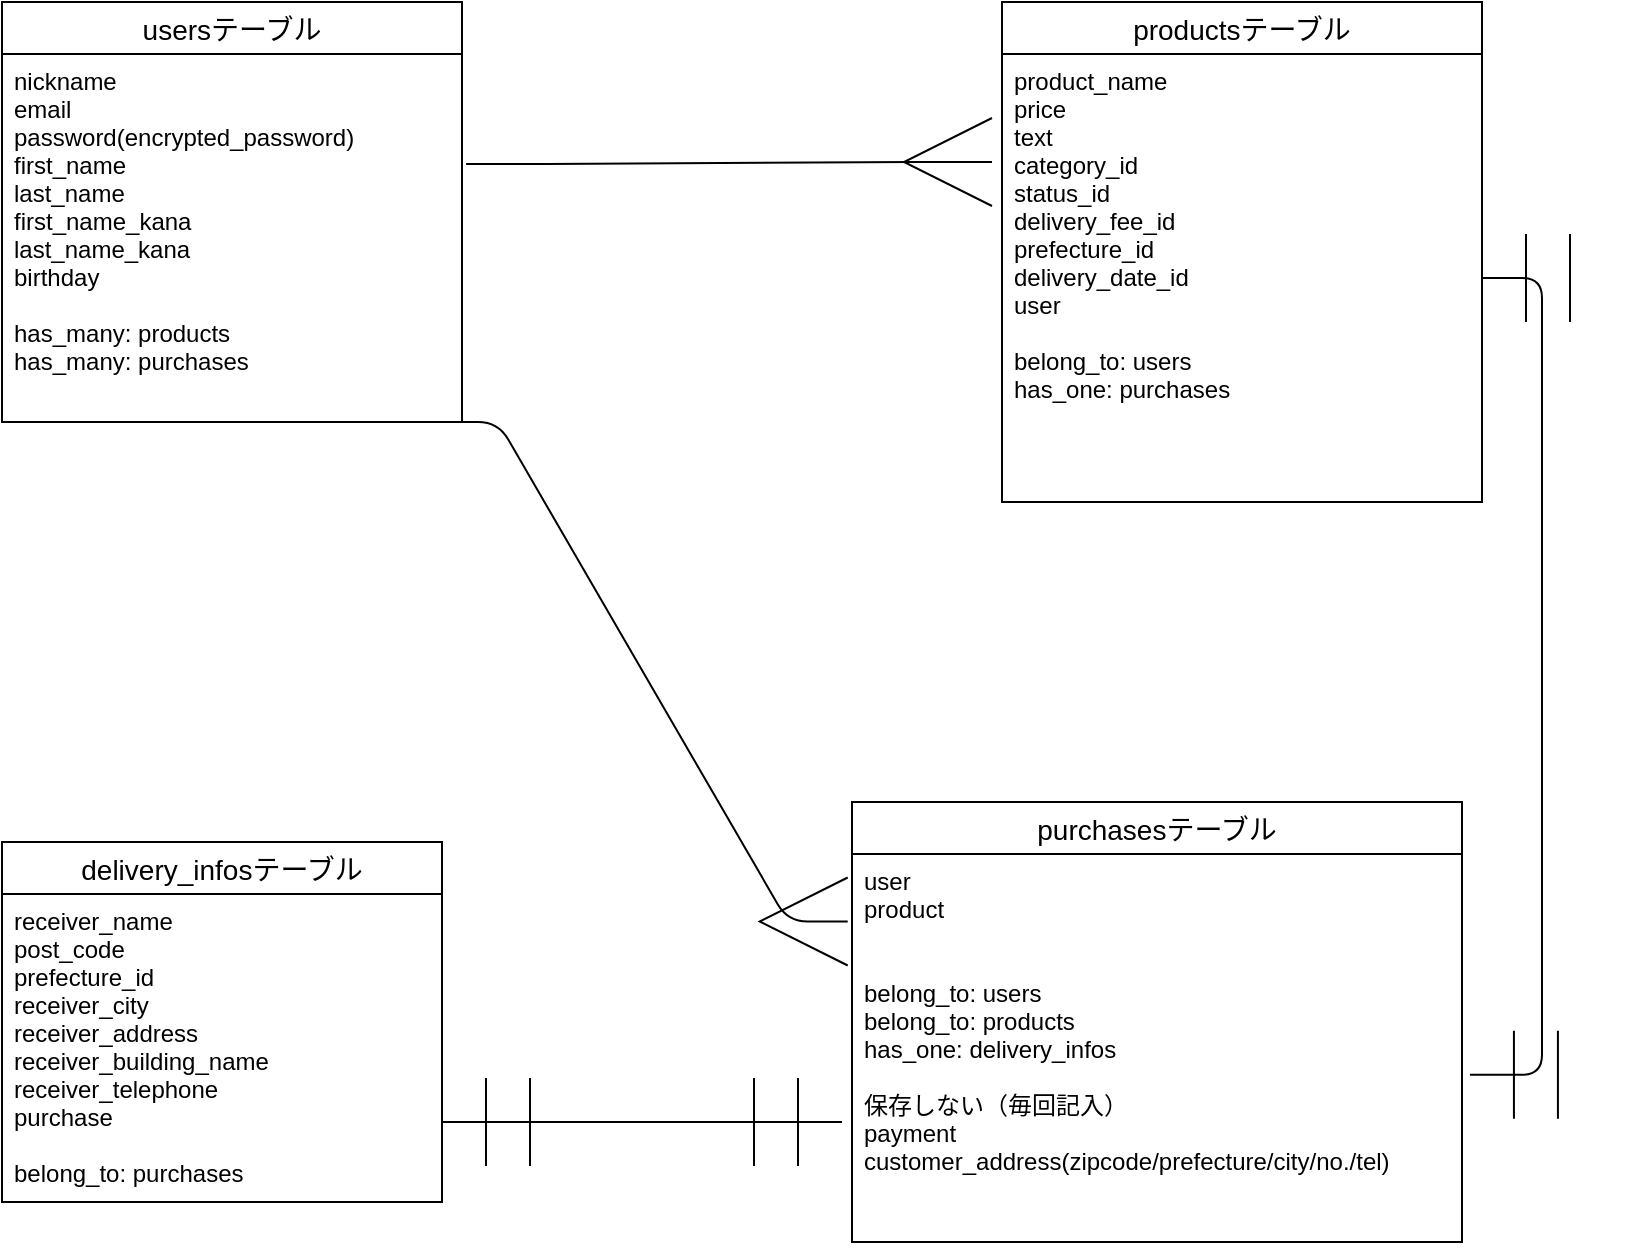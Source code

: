<mxfile>
    <diagram id="J4lHPqqyv-jxHkiEatdg" name="ページ1">
        <mxGraphModel dx="836" dy="618" grid="1" gridSize="10" guides="1" tooltips="1" connect="1" arrows="1" fold="1" page="1" pageScale="1" pageWidth="3300" pageHeight="4681" math="0" shadow="0">
            <root>
                <mxCell id="0"/>
                <mxCell id="1" parent="0"/>
                <mxCell id="3" value="usersテーブル" style="swimlane;fontStyle=0;childLayout=stackLayout;horizontal=1;startSize=26;horizontalStack=0;resizeParent=1;resizeParentMax=0;resizeLast=0;collapsible=1;marginBottom=0;align=center;fontSize=14;direction=east;" parent="1" vertex="1">
                    <mxGeometry x="100" y="40" width="230" height="210" as="geometry">
                        <mxRectangle x="100" y="40" width="120" height="26" as="alternateBounds"/>
                    </mxGeometry>
                </mxCell>
                <mxCell id="4" value="nickname&#10;email&#10;password(encrypted_password)&#10;first_name&#10;last_name&#10;first_name_kana&#10;last_name_kana&#10;birthday&#10;&#10;has_many: products&#10;has_many: purchases&#10;" style="text;strokeColor=none;fillColor=none;spacingLeft=4;spacingRight=4;overflow=hidden;rotatable=0;points=[[0,0.5],[1,0.5]];portConstraint=eastwest;fontSize=12;" parent="3" vertex="1">
                    <mxGeometry y="26" width="230" height="184" as="geometry"/>
                </mxCell>
                <mxCell id="302" value="productsテーブル" style="swimlane;fontStyle=0;childLayout=stackLayout;horizontal=1;startSize=26;horizontalStack=0;resizeParent=1;resizeParentMax=0;resizeLast=0;collapsible=1;marginBottom=0;align=center;fontSize=14;" parent="1" vertex="1">
                    <mxGeometry x="600" y="40" width="240" height="250" as="geometry"/>
                </mxCell>
                <mxCell id="303" value="product_name&#10;price&#10;text&#10;category_id&#10;status_id&#10;delivery_fee_id&#10;prefecture_id&#10;delivery_date_id&#10;user&#10;&#10;belong_to: users&#10;has_one: purchases" style="text;strokeColor=none;fillColor=none;spacingLeft=4;spacingRight=4;overflow=hidden;rotatable=0;points=[[0,0.5],[1,0.5]];portConstraint=eastwest;fontSize=12;" parent="302" vertex="1">
                    <mxGeometry y="26" width="240" height="224" as="geometry"/>
                </mxCell>
                <mxCell id="309" value="" style="edgeStyle=entityRelationEdgeStyle;fontSize=12;html=1;endArrow=ERmany;startSize=42;endSize=42;exitX=1.009;exitY=0.299;exitDx=0;exitDy=0;exitPerimeter=0;" parent="1" source="4" edge="1">
                    <mxGeometry width="100" height="100" relative="1" as="geometry">
                        <mxPoint x="340" y="120" as="sourcePoint"/>
                        <mxPoint x="595" y="120" as="targetPoint"/>
                    </mxGeometry>
                </mxCell>
                <mxCell id="310" value="purchasesテーブル" style="swimlane;fontStyle=0;childLayout=stackLayout;horizontal=1;startSize=26;horizontalStack=0;resizeParent=1;resizeParentMax=0;resizeLast=0;collapsible=1;marginBottom=0;align=center;fontSize=14;" parent="1" vertex="1">
                    <mxGeometry x="525" y="440" width="305" height="220" as="geometry"/>
                </mxCell>
                <mxCell id="311" value="user&#10;product&#10;&#10;&#10;belong_to: users&#10;belong_to: products&#10;has_one: delivery_infos&#10;&#10;保存しない（毎回記入）&#10;payment&#10;customer_address(zipcode/prefecture/city/no./tel)" style="text;strokeColor=none;fillColor=none;spacingLeft=4;spacingRight=4;overflow=hidden;rotatable=0;points=[[0,0.5],[1,0.5]];portConstraint=eastwest;fontSize=12;" parent="310" vertex="1">
                    <mxGeometry y="26" width="305" height="194" as="geometry"/>
                </mxCell>
                <mxCell id="316" value="delivery_infosテーブル" style="swimlane;fontStyle=0;childLayout=stackLayout;horizontal=1;startSize=26;horizontalStack=0;resizeParent=1;resizeParentMax=0;resizeLast=0;collapsible=1;marginBottom=0;align=center;fontSize=14;" parent="1" vertex="1">
                    <mxGeometry x="100" y="460" width="220" height="180" as="geometry"/>
                </mxCell>
                <mxCell id="317" value="receiver_name&#10;post_code&#10;prefecture_id&#10;receiver_city&#10;receiver_address&#10;receiver_building_name&#10;receiver_telephone&#10;purchase&#10;&#10;belong_to: purchases" style="text;strokeColor=none;fillColor=none;spacingLeft=4;spacingRight=4;overflow=hidden;rotatable=0;points=[[0,0.5],[1,0.5]];portConstraint=eastwest;fontSize=12;" parent="316" vertex="1">
                    <mxGeometry y="26" width="220" height="154" as="geometry"/>
                </mxCell>
                <mxCell id="320" value="" style="edgeStyle=entityRelationEdgeStyle;fontSize=12;html=1;endArrow=ERmany;startSize=42;endSize=42;entryX=-0.007;entryY=0.174;entryDx=0;entryDy=0;entryPerimeter=0;exitX=0.948;exitY=1;exitDx=0;exitDy=0;exitPerimeter=0;" parent="1" source="4" target="311" edge="1">
                    <mxGeometry width="100" height="100" relative="1" as="geometry">
                        <mxPoint x="270" y="200" as="sourcePoint"/>
                        <mxPoint x="370" y="100" as="targetPoint"/>
                    </mxGeometry>
                </mxCell>
                <mxCell id="321" value="" style="edgeStyle=entityRelationEdgeStyle;fontSize=12;html=1;endArrow=ERmandOne;startArrow=ERmandOne;startSize=42;endSize=42;exitX=1.013;exitY=0.569;exitDx=0;exitDy=0;exitPerimeter=0;" parent="1" source="311" target="303" edge="1">
                    <mxGeometry width="100" height="100" relative="1" as="geometry">
                        <mxPoint x="910" y="538" as="sourcePoint"/>
                        <mxPoint x="910" y="173" as="targetPoint"/>
                    </mxGeometry>
                </mxCell>
                <mxCell id="322" value="" style="edgeStyle=entityRelationEdgeStyle;fontSize=12;html=1;endArrow=ERmandOne;startArrow=ERmandOne;startSize=42;endSize=42;" parent="1" edge="1">
                    <mxGeometry width="100" height="100" relative="1" as="geometry">
                        <mxPoint x="320" y="600" as="sourcePoint"/>
                        <mxPoint x="520" y="600" as="targetPoint"/>
                    </mxGeometry>
                </mxCell>
            </root>
        </mxGraphModel>
    </diagram>
</mxfile>